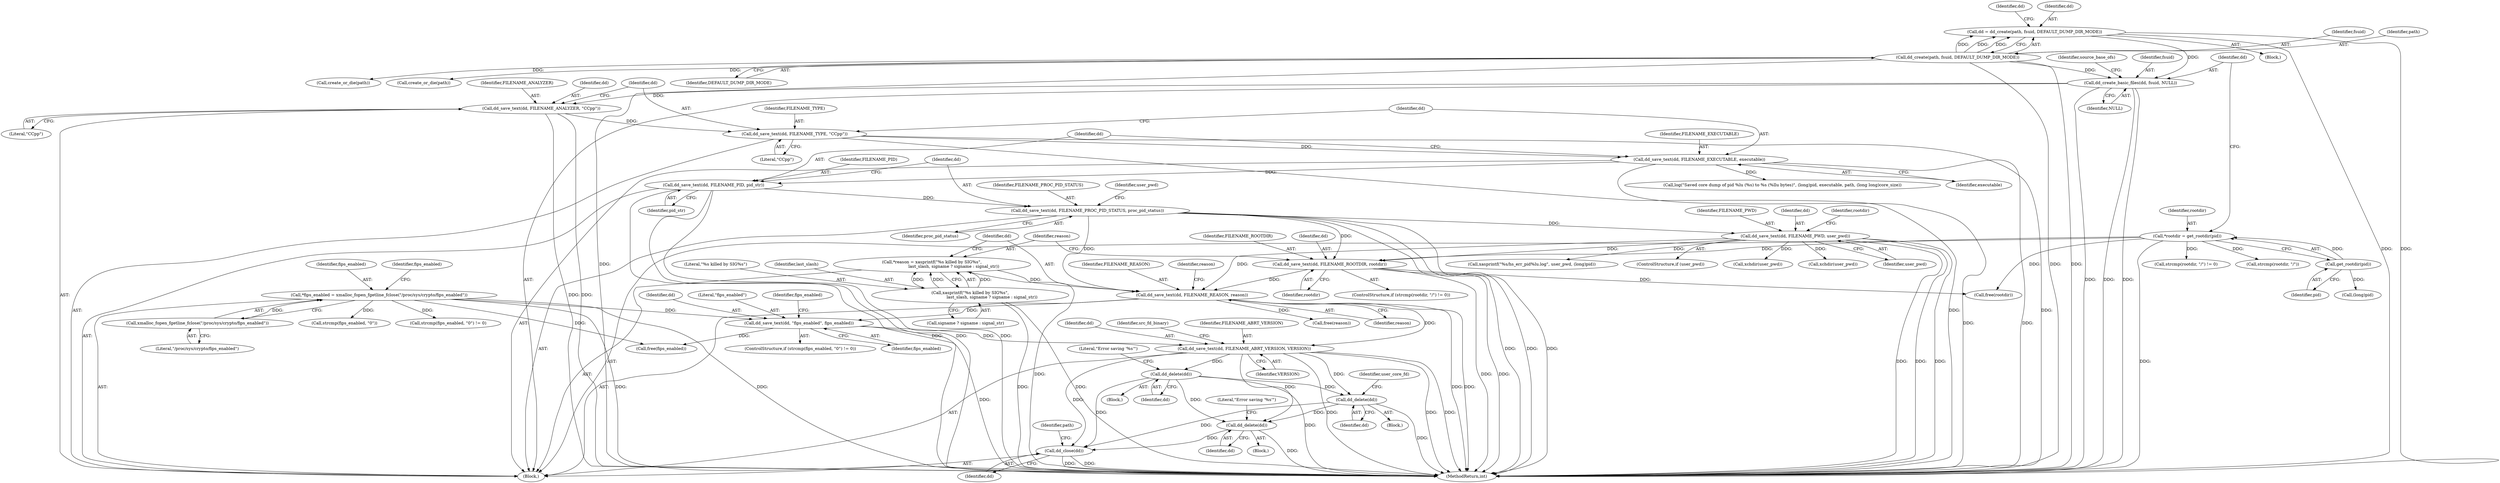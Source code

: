 digraph "0_abrt_4f2c1ddd3e3b81d2d5146b883115371f1cada9f9@API" {
"1001036" [label="(Call,dd_close(dd))"];
"1000919" [label="(Call,dd_delete(dd))"];
"1000882" [label="(Call,dd_delete(dd))"];
"1000846" [label="(Call,dd_save_text(dd, FILENAME_ABRT_VERSION, VERSION))"];
"1000806" [label="(Call,dd_save_text(dd, FILENAME_REASON, reason))"];
"1000779" [label="(Call,dd_save_text(dd, FILENAME_PWD, user_pwd))"];
"1000773" [label="(Call,dd_save_text(dd, FILENAME_PROC_PID_STATUS, proc_pid_status))"];
"1000769" [label="(Call,dd_save_text(dd, FILENAME_PID, pid_str))"];
"1000765" [label="(Call,dd_save_text(dd, FILENAME_EXECUTABLE, executable))"];
"1000761" [label="(Call,dd_save_text(dd, FILENAME_TYPE, \"CCpp\"))"];
"1000757" [label="(Call,dd_save_text(dd, FILENAME_ANALYZER, \"CCpp\"))"];
"1000630" [label="(Call,dd_create_basic_files(dd, fsuid, NULL))"];
"1000616" [label="(Call,dd = dd_create(path, fsuid, DEFAULT_DUMP_DIR_MODE))"];
"1000618" [label="(Call,dd_create(path, fsuid, DEFAULT_DUMP_DIR_MODE))"];
"1000792" [label="(Call,dd_save_text(dd, FILENAME_ROOTDIR, rootdir))"];
"1000626" [label="(Call,*rootdir = get_rootdir(pid))"];
"1000628" [label="(Call,get_rootdir(pid))"];
"1000797" [label="(Call,*reason = xasprintf(\"%s killed by SIG%s\",\n                                 last_slash, signame ? signame : signal_str))"];
"1000799" [label="(Call,xasprintf(\"%s killed by SIG%s\",\n                                 last_slash, signame ? signame : signal_str))"];
"1000840" [label="(Call,dd_save_text(dd, \"fips_enabled\", fips_enabled))"];
"1000827" [label="(Call,*fips_enabled = xmalloc_fopen_fgetline_fclose(\"/proc/sys/crypto/fips_enabled\"))"];
"1000829" [label="(Call,xmalloc_fopen_fgetline_fclose(\"/proc/sys/crypto/fips_enabled\"))"];
"1001029" [label="(Call,dd_delete(dd))"];
"1000786" [label="(ControlStructure,if (strcmp(rootdir, \"/\") != 0))"];
"1000629" [label="(Identifier,pid)"];
"1000827" [label="(Call,*fips_enabled = xmalloc_fopen_fgetline_fclose(\"/proc/sys/crypto/fips_enabled\"))"];
"1000858" [label="(Call,create_or_die(path))"];
"1001103" [label="(Call,free(rootdir))"];
"1000926" [label="(Call,xchdir(user_pwd))"];
"1000810" [label="(Call,free(reason))"];
"1000881" [label="(Block,)"];
"1000768" [label="(Identifier,executable)"];
"1000623" [label="(Identifier,dd)"];
"1000780" [label="(Identifier,dd)"];
"1000760" [label="(Literal,\"CCpp\")"];
"1000806" [label="(Call,dd_save_text(dd, FILENAME_REASON, reason))"];
"1000848" [label="(Identifier,FILENAME_ABRT_VERSION)"];
"1000757" [label="(Call,dd_save_text(dd, FILENAME_ANALYZER, \"CCpp\"))"];
"1000630" [label="(Call,dd_create_basic_files(dd, fsuid, NULL))"];
"1000956" [label="(Call,xchdir(user_pwd))"];
"1000841" [label="(Identifier,dd)"];
"1000782" [label="(Identifier,user_pwd)"];
"1000849" [label="(Identifier,VERSION)"];
"1000624" [label="(Block,)"];
"1000836" [label="(Call,strcmp(fips_enabled, \"0\"))"];
"1001029" [label="(Call,dd_delete(dd))"];
"1000628" [label="(Call,get_rootdir(pid))"];
"1000984" [label="(Call,xasprintf(\"%s/hs_err_pid%lu.log\", user_pwd, (long)pid))"];
"1000799" [label="(Call,xasprintf(\"%s killed by SIG%s\",\n                                 last_slash, signame ? signame : signal_str))"];
"1000834" [label="(ControlStructure,if (strcmp(fips_enabled, \"0\") != 0))"];
"1000769" [label="(Call,dd_save_text(dd, FILENAME_PID, pid_str))"];
"1000784" [label="(Identifier,rootdir)"];
"1000770" [label="(Identifier,dd)"];
"1000885" [label="(Literal,\"Error saving '%s'\")"];
"1000832" [label="(Identifier,fips_enabled)"];
"1000811" [label="(Identifier,reason)"];
"1000788" [label="(Call,strcmp(rootdir, \"/\"))"];
"1000632" [label="(Identifier,fsuid)"];
"1000829" [label="(Call,xmalloc_fopen_fgetline_fclose(\"/proc/sys/crypto/fips_enabled\"))"];
"1000792" [label="(Call,dd_save_text(dd, FILENAME_ROOTDIR, rootdir))"];
"1000764" [label="(Literal,\"CCpp\")"];
"1000920" [label="(Identifier,dd)"];
"1000774" [label="(Identifier,dd)"];
"1000843" [label="(Identifier,fips_enabled)"];
"1000846" [label="(Call,dd_save_text(dd, FILENAME_ABRT_VERSION, VERSION))"];
"1000883" [label="(Identifier,dd)"];
"1000916" [label="(Block,)"];
"1001036" [label="(Call,dd_close(dd))"];
"1001037" [label="(Identifier,dd)"];
"1000892" [label="(Call,create_or_die(path))"];
"1000847" [label="(Identifier,dd)"];
"1000779" [label="(Call,dd_save_text(dd, FILENAME_PWD, user_pwd))"];
"1000835" [label="(Call,strcmp(fips_enabled, \"0\") != 0)"];
"1000761" [label="(Call,dd_save_text(dd, FILENAME_TYPE, \"CCpp\"))"];
"1000758" [label="(Identifier,dd)"];
"1000795" [label="(Identifier,rootdir)"];
"1000919" [label="(Call,dd_delete(dd))"];
"1000777" [label="(ControlStructure,if (user_pwd))"];
"1000626" [label="(Call,*rootdir = get_rootdir(pid))"];
"1000641" [label="(Call,(long)pid)"];
"1000627" [label="(Identifier,rootdir)"];
"1000809" [label="(Identifier,reason)"];
"1000765" [label="(Call,dd_save_text(dd, FILENAME_EXECUTABLE, executable))"];
"1000882" [label="(Call,dd_delete(dd))"];
"1000771" [label="(Identifier,FILENAME_PID)"];
"1000844" [label="(Call,free(fips_enabled))"];
"1000620" [label="(Identifier,fsuid)"];
"1000773" [label="(Call,dd_save_text(dd, FILENAME_PROC_PID_STATUS, proc_pid_status))"];
"1000830" [label="(Literal,\"/proc/sys/crypto/fips_enabled\")"];
"1001171" [label="(MethodReturn,int)"];
"1000762" [label="(Identifier,dd)"];
"1000808" [label="(Identifier,FILENAME_REASON)"];
"1000619" [label="(Identifier,path)"];
"1000794" [label="(Identifier,FILENAME_ROOTDIR)"];
"1000793" [label="(Identifier,dd)"];
"1000633" [label="(Identifier,NULL)"];
"1000617" [label="(Identifier,dd)"];
"1000767" [label="(Identifier,FILENAME_EXECUTABLE)"];
"1000842" [label="(Literal,\"fips_enabled\")"];
"1000798" [label="(Identifier,reason)"];
"1000759" [label="(Identifier,FILENAME_ANALYZER)"];
"1000766" [label="(Identifier,dd)"];
"1000923" [label="(Identifier,user_core_fd)"];
"1000801" [label="(Identifier,last_slash)"];
"1000800" [label="(Literal,\"%s killed by SIG%s\")"];
"1000840" [label="(Call,dd_save_text(dd, \"fips_enabled\", fips_enabled))"];
"1000807" [label="(Identifier,dd)"];
"1001028" [label="(Block,)"];
"1000776" [label="(Identifier,proc_pid_status)"];
"1000852" [label="(Identifier,src_fd_binary)"];
"1001040" [label="(Identifier,path)"];
"1000145" [label="(Block,)"];
"1001065" [label="(Call,log(\"Saved core dump of pid %lu (%s) to %s (%llu bytes)\", (long)pid, executable, path, (long long)core_size))"];
"1000618" [label="(Call,dd_create(path, fsuid, DEFAULT_DUMP_DIR_MODE))"];
"1000621" [label="(Identifier,DEFAULT_DUMP_DIR_MODE)"];
"1000781" [label="(Identifier,FILENAME_PWD)"];
"1000845" [label="(Identifier,fips_enabled)"];
"1000775" [label="(Identifier,FILENAME_PROC_PID_STATUS)"];
"1000787" [label="(Call,strcmp(rootdir, \"/\") != 0)"];
"1000616" [label="(Call,dd = dd_create(path, fsuid, DEFAULT_DUMP_DIR_MODE))"];
"1000772" [label="(Identifier,pid_str)"];
"1000763" [label="(Identifier,FILENAME_TYPE)"];
"1000802" [label="(Call,signame ? signame : signal_str)"];
"1000631" [label="(Identifier,dd)"];
"1001030" [label="(Identifier,dd)"];
"1000828" [label="(Identifier,fips_enabled)"];
"1000637" [label="(Identifier,source_base_ofs)"];
"1001032" [label="(Literal,\"Error saving '%s'\")"];
"1000778" [label="(Identifier,user_pwd)"];
"1000797" [label="(Call,*reason = xasprintf(\"%s killed by SIG%s\",\n                                 last_slash, signame ? signame : signal_str))"];
"1001036" -> "1000624"  [label="AST: "];
"1001036" -> "1001037"  [label="CFG: "];
"1001037" -> "1001036"  [label="AST: "];
"1001040" -> "1001036"  [label="CFG: "];
"1001036" -> "1001171"  [label="DDG: "];
"1001036" -> "1001171"  [label="DDG: "];
"1000919" -> "1001036"  [label="DDG: "];
"1000882" -> "1001036"  [label="DDG: "];
"1001029" -> "1001036"  [label="DDG: "];
"1000846" -> "1001036"  [label="DDG: "];
"1000919" -> "1000916"  [label="AST: "];
"1000919" -> "1000920"  [label="CFG: "];
"1000920" -> "1000919"  [label="AST: "];
"1000923" -> "1000919"  [label="CFG: "];
"1000919" -> "1001171"  [label="DDG: "];
"1000882" -> "1000919"  [label="DDG: "];
"1000846" -> "1000919"  [label="DDG: "];
"1000919" -> "1001029"  [label="DDG: "];
"1000882" -> "1000881"  [label="AST: "];
"1000882" -> "1000883"  [label="CFG: "];
"1000883" -> "1000882"  [label="AST: "];
"1000885" -> "1000882"  [label="CFG: "];
"1000882" -> "1001171"  [label="DDG: "];
"1000846" -> "1000882"  [label="DDG: "];
"1000882" -> "1001029"  [label="DDG: "];
"1000846" -> "1000624"  [label="AST: "];
"1000846" -> "1000849"  [label="CFG: "];
"1000847" -> "1000846"  [label="AST: "];
"1000848" -> "1000846"  [label="AST: "];
"1000849" -> "1000846"  [label="AST: "];
"1000852" -> "1000846"  [label="CFG: "];
"1000846" -> "1001171"  [label="DDG: "];
"1000846" -> "1001171"  [label="DDG: "];
"1000846" -> "1001171"  [label="DDG: "];
"1000806" -> "1000846"  [label="DDG: "];
"1000840" -> "1000846"  [label="DDG: "];
"1000846" -> "1001029"  [label="DDG: "];
"1000806" -> "1000624"  [label="AST: "];
"1000806" -> "1000809"  [label="CFG: "];
"1000807" -> "1000806"  [label="AST: "];
"1000808" -> "1000806"  [label="AST: "];
"1000809" -> "1000806"  [label="AST: "];
"1000811" -> "1000806"  [label="CFG: "];
"1000806" -> "1001171"  [label="DDG: "];
"1000806" -> "1001171"  [label="DDG: "];
"1000779" -> "1000806"  [label="DDG: "];
"1000792" -> "1000806"  [label="DDG: "];
"1000773" -> "1000806"  [label="DDG: "];
"1000797" -> "1000806"  [label="DDG: "];
"1000806" -> "1000810"  [label="DDG: "];
"1000806" -> "1000840"  [label="DDG: "];
"1000779" -> "1000777"  [label="AST: "];
"1000779" -> "1000782"  [label="CFG: "];
"1000780" -> "1000779"  [label="AST: "];
"1000781" -> "1000779"  [label="AST: "];
"1000782" -> "1000779"  [label="AST: "];
"1000784" -> "1000779"  [label="CFG: "];
"1000779" -> "1001171"  [label="DDG: "];
"1000779" -> "1001171"  [label="DDG: "];
"1000779" -> "1001171"  [label="DDG: "];
"1000773" -> "1000779"  [label="DDG: "];
"1000779" -> "1000792"  [label="DDG: "];
"1000779" -> "1000926"  [label="DDG: "];
"1000779" -> "1000956"  [label="DDG: "];
"1000779" -> "1000984"  [label="DDG: "];
"1000773" -> "1000624"  [label="AST: "];
"1000773" -> "1000776"  [label="CFG: "];
"1000774" -> "1000773"  [label="AST: "];
"1000775" -> "1000773"  [label="AST: "];
"1000776" -> "1000773"  [label="AST: "];
"1000778" -> "1000773"  [label="CFG: "];
"1000773" -> "1001171"  [label="DDG: "];
"1000773" -> "1001171"  [label="DDG: "];
"1000773" -> "1001171"  [label="DDG: "];
"1000769" -> "1000773"  [label="DDG: "];
"1000773" -> "1000792"  [label="DDG: "];
"1000769" -> "1000624"  [label="AST: "];
"1000769" -> "1000772"  [label="CFG: "];
"1000770" -> "1000769"  [label="AST: "];
"1000771" -> "1000769"  [label="AST: "];
"1000772" -> "1000769"  [label="AST: "];
"1000774" -> "1000769"  [label="CFG: "];
"1000769" -> "1001171"  [label="DDG: "];
"1000769" -> "1001171"  [label="DDG: "];
"1000769" -> "1001171"  [label="DDG: "];
"1000765" -> "1000769"  [label="DDG: "];
"1000765" -> "1000624"  [label="AST: "];
"1000765" -> "1000768"  [label="CFG: "];
"1000766" -> "1000765"  [label="AST: "];
"1000767" -> "1000765"  [label="AST: "];
"1000768" -> "1000765"  [label="AST: "];
"1000770" -> "1000765"  [label="CFG: "];
"1000765" -> "1001171"  [label="DDG: "];
"1000765" -> "1001171"  [label="DDG: "];
"1000761" -> "1000765"  [label="DDG: "];
"1000765" -> "1001065"  [label="DDG: "];
"1000761" -> "1000624"  [label="AST: "];
"1000761" -> "1000764"  [label="CFG: "];
"1000762" -> "1000761"  [label="AST: "];
"1000763" -> "1000761"  [label="AST: "];
"1000764" -> "1000761"  [label="AST: "];
"1000766" -> "1000761"  [label="CFG: "];
"1000761" -> "1001171"  [label="DDG: "];
"1000761" -> "1001171"  [label="DDG: "];
"1000757" -> "1000761"  [label="DDG: "];
"1000757" -> "1000624"  [label="AST: "];
"1000757" -> "1000760"  [label="CFG: "];
"1000758" -> "1000757"  [label="AST: "];
"1000759" -> "1000757"  [label="AST: "];
"1000760" -> "1000757"  [label="AST: "];
"1000762" -> "1000757"  [label="CFG: "];
"1000757" -> "1001171"  [label="DDG: "];
"1000757" -> "1001171"  [label="DDG: "];
"1000630" -> "1000757"  [label="DDG: "];
"1000630" -> "1000624"  [label="AST: "];
"1000630" -> "1000633"  [label="CFG: "];
"1000631" -> "1000630"  [label="AST: "];
"1000632" -> "1000630"  [label="AST: "];
"1000633" -> "1000630"  [label="AST: "];
"1000637" -> "1000630"  [label="CFG: "];
"1000630" -> "1001171"  [label="DDG: "];
"1000630" -> "1001171"  [label="DDG: "];
"1000630" -> "1001171"  [label="DDG: "];
"1000616" -> "1000630"  [label="DDG: "];
"1000618" -> "1000630"  [label="DDG: "];
"1000616" -> "1000145"  [label="AST: "];
"1000616" -> "1000618"  [label="CFG: "];
"1000617" -> "1000616"  [label="AST: "];
"1000618" -> "1000616"  [label="AST: "];
"1000623" -> "1000616"  [label="CFG: "];
"1000616" -> "1001171"  [label="DDG: "];
"1000616" -> "1001171"  [label="DDG: "];
"1000618" -> "1000616"  [label="DDG: "];
"1000618" -> "1000616"  [label="DDG: "];
"1000618" -> "1000616"  [label="DDG: "];
"1000618" -> "1000621"  [label="CFG: "];
"1000619" -> "1000618"  [label="AST: "];
"1000620" -> "1000618"  [label="AST: "];
"1000621" -> "1000618"  [label="AST: "];
"1000618" -> "1001171"  [label="DDG: "];
"1000618" -> "1001171"  [label="DDG: "];
"1000618" -> "1001171"  [label="DDG: "];
"1000618" -> "1000858"  [label="DDG: "];
"1000618" -> "1000892"  [label="DDG: "];
"1000792" -> "1000786"  [label="AST: "];
"1000792" -> "1000795"  [label="CFG: "];
"1000793" -> "1000792"  [label="AST: "];
"1000794" -> "1000792"  [label="AST: "];
"1000795" -> "1000792"  [label="AST: "];
"1000798" -> "1000792"  [label="CFG: "];
"1000792" -> "1001171"  [label="DDG: "];
"1000792" -> "1001171"  [label="DDG: "];
"1000626" -> "1000792"  [label="DDG: "];
"1000792" -> "1001103"  [label="DDG: "];
"1000626" -> "1000624"  [label="AST: "];
"1000626" -> "1000628"  [label="CFG: "];
"1000627" -> "1000626"  [label="AST: "];
"1000628" -> "1000626"  [label="AST: "];
"1000631" -> "1000626"  [label="CFG: "];
"1000626" -> "1001171"  [label="DDG: "];
"1000628" -> "1000626"  [label="DDG: "];
"1000626" -> "1000787"  [label="DDG: "];
"1000626" -> "1000788"  [label="DDG: "];
"1000626" -> "1001103"  [label="DDG: "];
"1000628" -> "1000629"  [label="CFG: "];
"1000629" -> "1000628"  [label="AST: "];
"1000628" -> "1000641"  [label="DDG: "];
"1000797" -> "1000624"  [label="AST: "];
"1000797" -> "1000799"  [label="CFG: "];
"1000798" -> "1000797"  [label="AST: "];
"1000799" -> "1000797"  [label="AST: "];
"1000807" -> "1000797"  [label="CFG: "];
"1000797" -> "1001171"  [label="DDG: "];
"1000799" -> "1000797"  [label="DDG: "];
"1000799" -> "1000797"  [label="DDG: "];
"1000799" -> "1000797"  [label="DDG: "];
"1000799" -> "1000802"  [label="CFG: "];
"1000800" -> "1000799"  [label="AST: "];
"1000801" -> "1000799"  [label="AST: "];
"1000802" -> "1000799"  [label="AST: "];
"1000799" -> "1001171"  [label="DDG: "];
"1000799" -> "1001171"  [label="DDG: "];
"1000840" -> "1000834"  [label="AST: "];
"1000840" -> "1000843"  [label="CFG: "];
"1000841" -> "1000840"  [label="AST: "];
"1000842" -> "1000840"  [label="AST: "];
"1000843" -> "1000840"  [label="AST: "];
"1000845" -> "1000840"  [label="CFG: "];
"1000840" -> "1001171"  [label="DDG: "];
"1000827" -> "1000840"  [label="DDG: "];
"1000840" -> "1000844"  [label="DDG: "];
"1000827" -> "1000624"  [label="AST: "];
"1000827" -> "1000829"  [label="CFG: "];
"1000828" -> "1000827"  [label="AST: "];
"1000829" -> "1000827"  [label="AST: "];
"1000832" -> "1000827"  [label="CFG: "];
"1000827" -> "1001171"  [label="DDG: "];
"1000827" -> "1001171"  [label="DDG: "];
"1000829" -> "1000827"  [label="DDG: "];
"1000827" -> "1000835"  [label="DDG: "];
"1000827" -> "1000836"  [label="DDG: "];
"1000827" -> "1000844"  [label="DDG: "];
"1000829" -> "1000830"  [label="CFG: "];
"1000830" -> "1000829"  [label="AST: "];
"1001029" -> "1001028"  [label="AST: "];
"1001029" -> "1001030"  [label="CFG: "];
"1001030" -> "1001029"  [label="AST: "];
"1001032" -> "1001029"  [label="CFG: "];
"1001029" -> "1001171"  [label="DDG: "];
}
